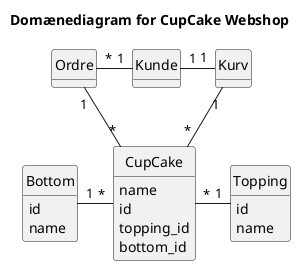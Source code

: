 @startuml

Title Domænediagram for CupCake Webshop
hide methods
hide circle
class Kunde {
}

class Ordre {
}

class Bottom{
id
name
}

class Topping {
id
name
}

class Kurv {
}

class CupCake {
	name
	id
	topping_id
	bottom_id
}

Kunde "1" -right- "1" Kurv
Kunde "1" -left- "*" Ordre

Ordre "1" -- "*" CupCake
Kurv "1" -- "*"  CupCake
CupCake "*" -left- "1" Bottom
CupCake "*" -right- "1" Topping


@enduml